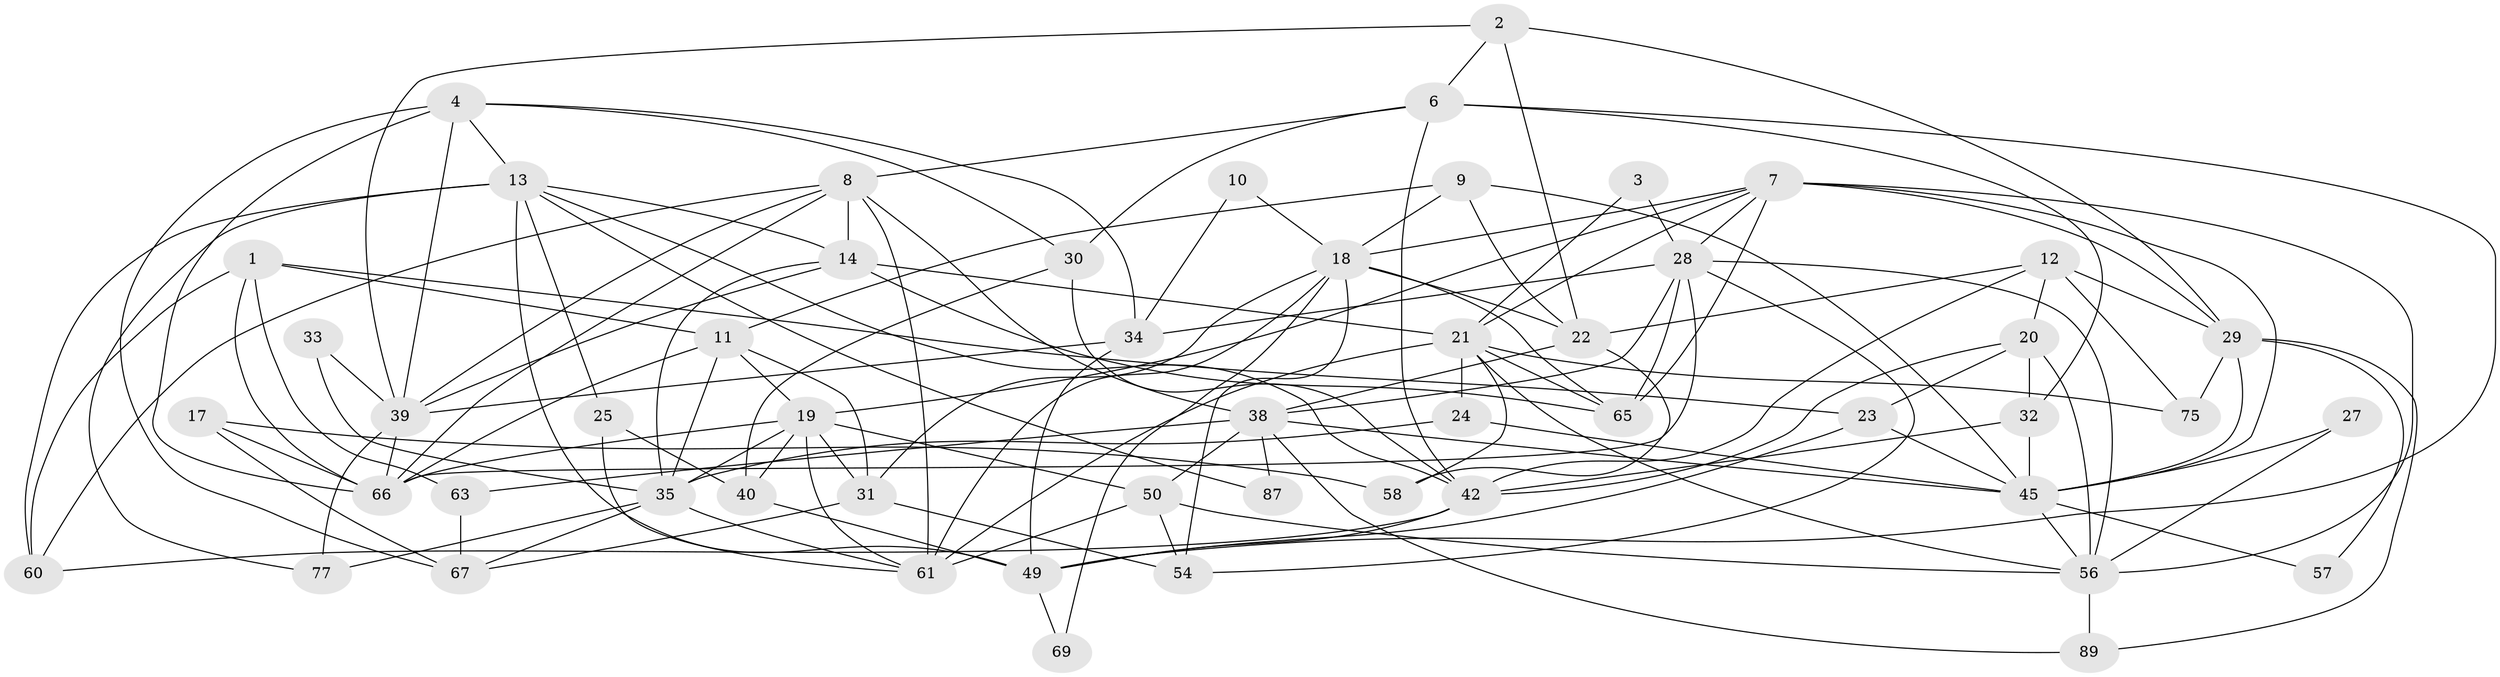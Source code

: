 // Generated by graph-tools (version 1.1) at 2025/24/03/03/25 07:24:04]
// undirected, 53 vertices, 138 edges
graph export_dot {
graph [start="1"]
  node [color=gray90,style=filled];
  1 [super="+5"];
  2 [super="+86"];
  3;
  4 [super="+82"];
  6 [super="+62"];
  7 [super="+15"];
  8 [super="+51"];
  9 [super="+48"];
  10;
  11 [super="+59"];
  12 [super="+16"];
  13 [super="+26"];
  14;
  17;
  18 [super="+41"];
  19 [super="+36"];
  20 [super="+83"];
  21 [super="+88"];
  22 [super="+43"];
  23 [super="+52"];
  24 [super="+84"];
  25;
  27;
  28 [super="+55"];
  29 [super="+47"];
  30 [super="+46"];
  31 [super="+37"];
  32;
  33;
  34 [super="+44"];
  35 [super="+53"];
  38 [super="+76"];
  39 [super="+79"];
  40 [super="+81"];
  42 [super="+85"];
  45 [super="+71"];
  49 [super="+64"];
  50 [super="+73"];
  54;
  56 [super="+90"];
  57;
  58 [super="+68"];
  60;
  61 [super="+70"];
  63;
  65 [super="+74"];
  66 [super="+72"];
  67 [super="+78"];
  69;
  75 [super="+80"];
  77;
  87;
  89;
  1 -- 60;
  1 -- 23;
  1 -- 66;
  1 -- 11;
  1 -- 63;
  2 -- 39;
  2 -- 6;
  2 -- 22;
  2 -- 29;
  3 -- 21;
  3 -- 28;
  4 -- 13;
  4 -- 67;
  4 -- 34;
  4 -- 66;
  4 -- 39;
  4 -- 30;
  6 -- 49;
  6 -- 32;
  6 -- 8;
  6 -- 42;
  6 -- 30;
  7 -- 28;
  7 -- 29;
  7 -- 56;
  7 -- 45;
  7 -- 65;
  7 -- 18;
  7 -- 19;
  7 -- 21;
  8 -- 66;
  8 -- 14;
  8 -- 60;
  8 -- 39;
  8 -- 61;
  8 -- 38;
  9 -- 18;
  9 -- 22;
  9 -- 11;
  9 -- 45;
  10 -- 34;
  10 -- 18;
  11 -- 19;
  11 -- 66;
  11 -- 35;
  11 -- 31;
  12 -- 42;
  12 -- 75 [weight=2];
  12 -- 29;
  12 -- 22;
  12 -- 20;
  13 -- 25;
  13 -- 77;
  13 -- 87;
  13 -- 60;
  13 -- 14;
  13 -- 42;
  13 -- 49;
  14 -- 21;
  14 -- 39;
  14 -- 35;
  14 -- 65;
  17 -- 66;
  17 -- 67;
  17 -- 58;
  18 -- 61;
  18 -- 22;
  18 -- 31;
  18 -- 65;
  18 -- 69;
  18 -- 54;
  19 -- 66;
  19 -- 35;
  19 -- 61;
  19 -- 40;
  19 -- 50;
  19 -- 31;
  20 -- 56 [weight=2];
  20 -- 23;
  20 -- 32;
  20 -- 42;
  21 -- 61;
  21 -- 58;
  21 -- 24;
  21 -- 65;
  21 -- 75;
  21 -- 56;
  22 -- 58;
  22 -- 38;
  23 -- 49;
  23 -- 45;
  24 -- 35;
  24 -- 45;
  25 -- 61;
  25 -- 40;
  27 -- 45;
  27 -- 56;
  28 -- 66;
  28 -- 34;
  28 -- 38;
  28 -- 54;
  28 -- 65 [weight=2];
  28 -- 56;
  29 -- 89;
  29 -- 57;
  29 -- 75;
  29 -- 45;
  30 -- 40;
  30 -- 42;
  31 -- 67;
  31 -- 54;
  32 -- 45;
  32 -- 42;
  33 -- 35;
  33 -- 39;
  34 -- 39;
  34 -- 49;
  35 -- 77;
  35 -- 61;
  35 -- 67;
  38 -- 50 [weight=2];
  38 -- 63;
  38 -- 87;
  38 -- 89;
  38 -- 45;
  39 -- 77;
  39 -- 66;
  40 -- 49;
  42 -- 49;
  42 -- 60;
  45 -- 57;
  45 -- 56;
  49 -- 69;
  50 -- 54;
  50 -- 56;
  50 -- 61;
  56 -- 89;
  63 -- 67;
}
